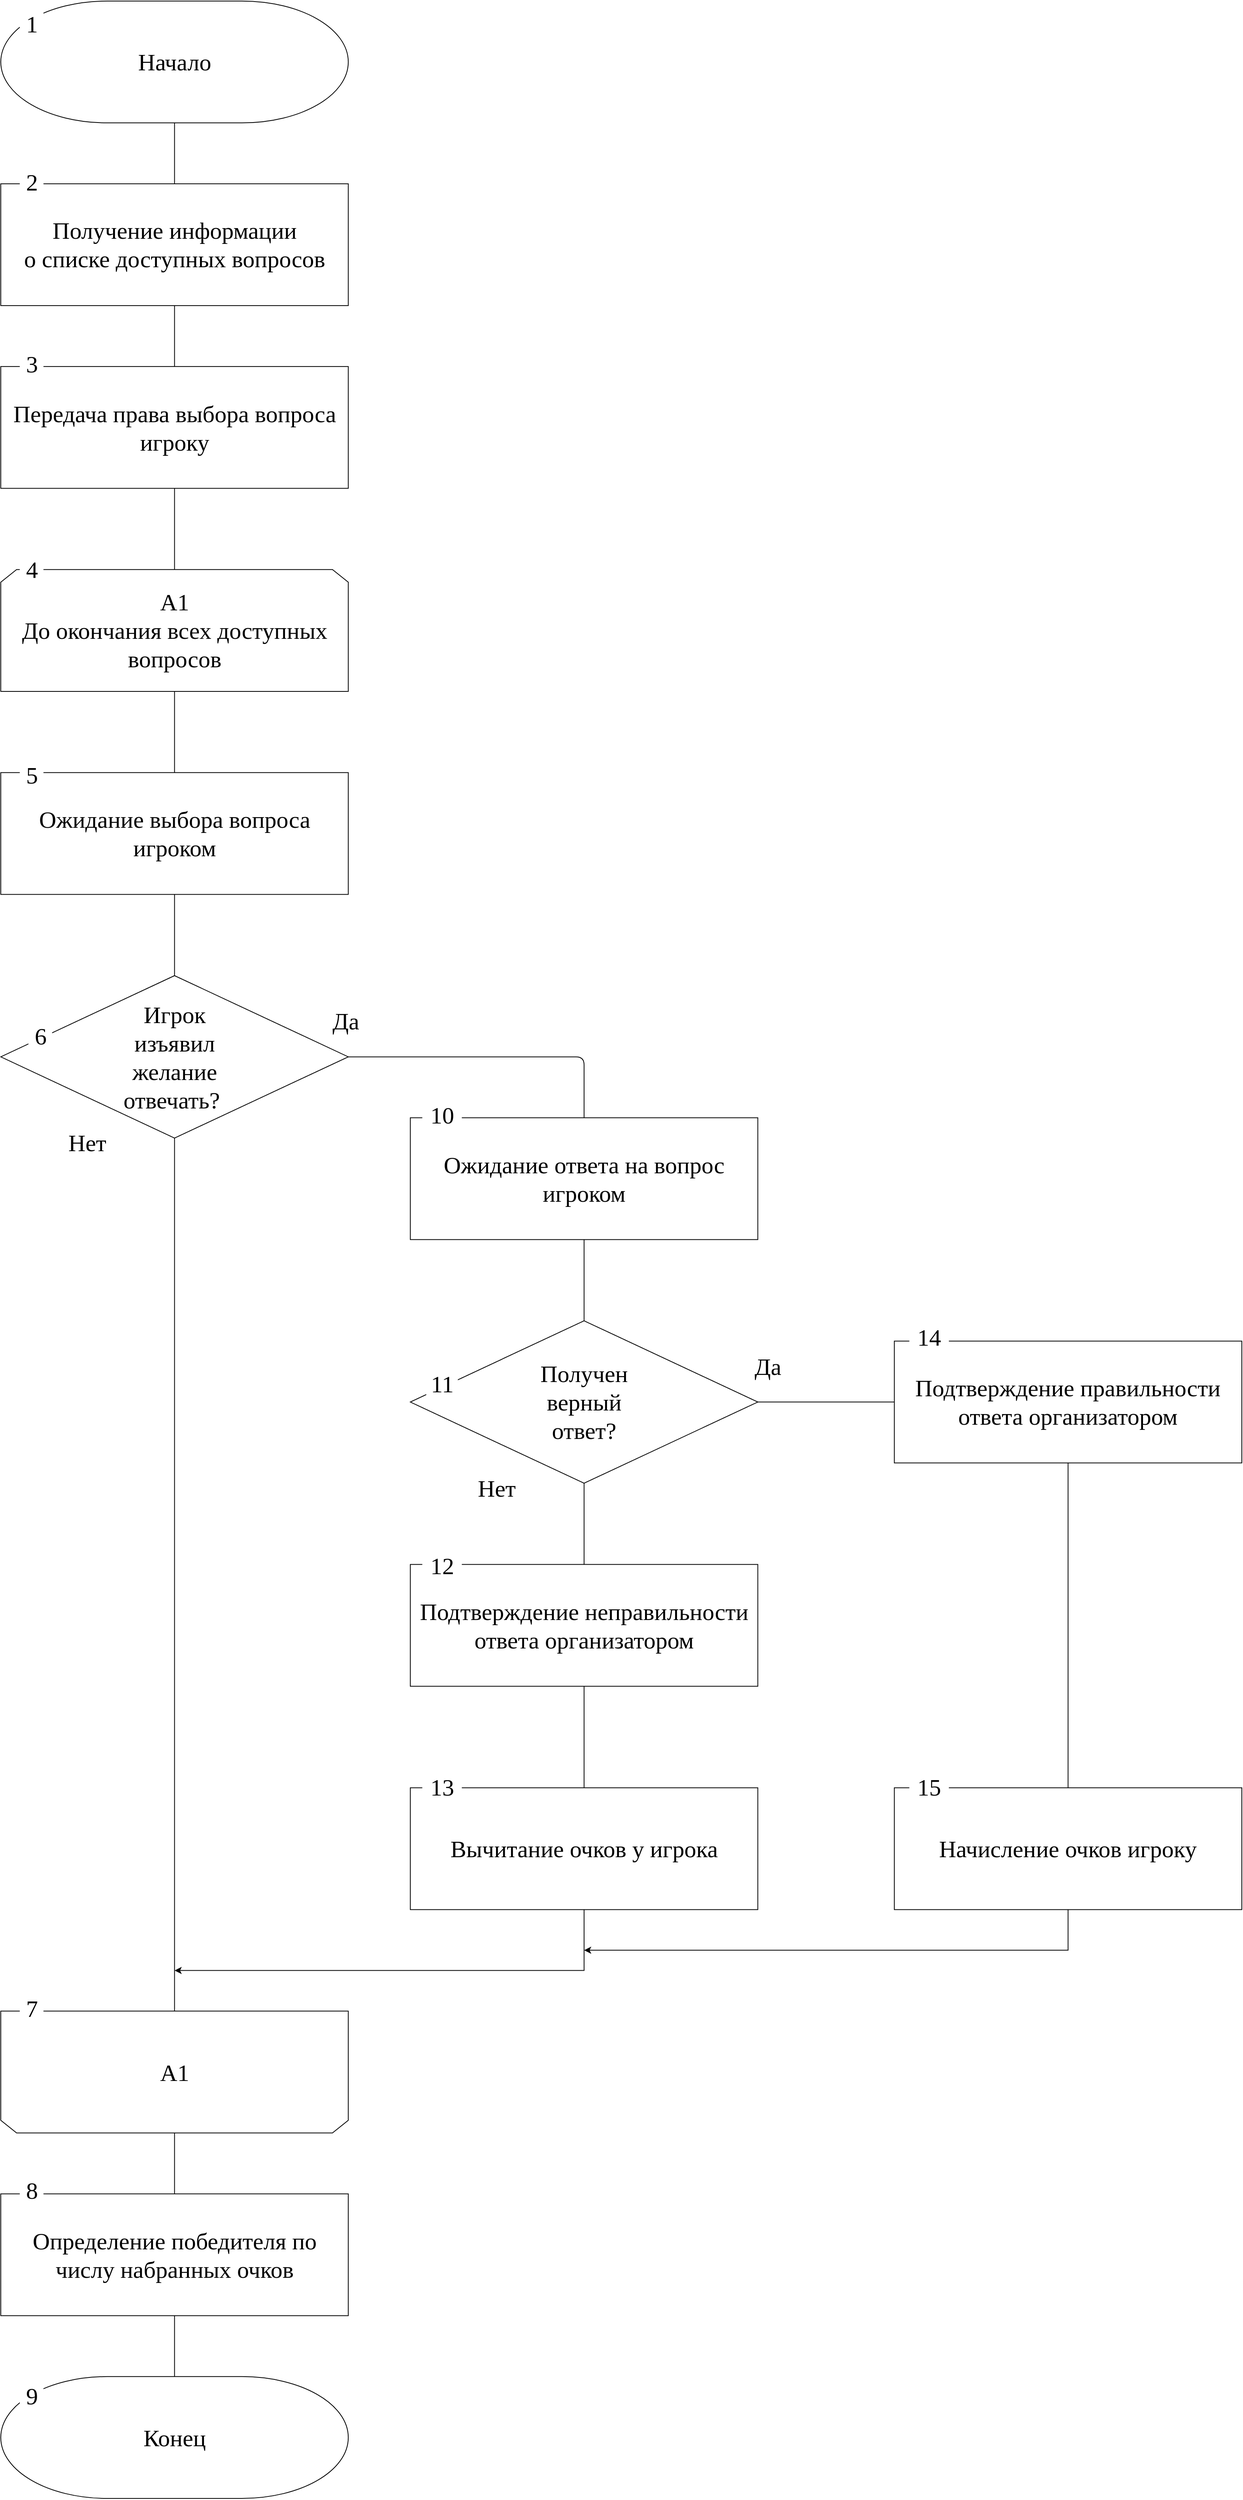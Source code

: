 <mxfile version="14.4.3" type="device"><diagram id="gBVzImfNDz74cVHBCHOD" name="Page-1"><mxGraphModel dx="3620" dy="2687" grid="1" gridSize="10" guides="1" tooltips="1" connect="1" arrows="1" fold="1" page="1" pageScale="1" pageWidth="2339" pageHeight="3300" math="0" shadow="0"><root><mxCell id="0"/><mxCell id="1" parent="0"/><mxCell id="wkiHpOZ1ZCbrlc2kg0uj-3" value="Получение информации&lt;br style=&quot;font-size: 30px;&quot;&gt;о списке доступных вопросов" style="rounded=0;whiteSpace=wrap;html=1;fontFamily=Times New Roman;fontSize=30;container=0;" parent="1" vertex="1"><mxGeometry x="430" y="282.458" width="439.6" height="154.081" as="geometry"/></mxCell><mxCell id="wkiHpOZ1ZCbrlc2kg0uj-20" style="edgeStyle=orthogonalEdgeStyle;rounded=1;orthogonalLoop=1;jettySize=auto;html=1;entryX=0.5;entryY=0;entryDx=0;entryDy=0;endArrow=none;fontFamily=Times New Roman;fontSize=30;" parent="1" source="wkiHpOZ1ZCbrlc2kg0uj-5" target="wkiHpOZ1ZCbrlc2kg0uj-3" edge="1"><mxGeometry x="430" y="25.656" as="geometry"/></mxCell><mxCell id="wkiHpOZ1ZCbrlc2kg0uj-5" value="Начало" style="strokeWidth=1;html=1;shape=mxgraph.flowchart.terminator;whiteSpace=wrap;fontStyle=0;fontFamily=Times New Roman;fontSize=30;container=0;" parent="1" vertex="1"><mxGeometry x="430" y="51.336" width="439.6" height="154.081" as="geometry"/></mxCell><mxCell id="wkiHpOZ1ZCbrlc2kg0uj-6" value="А1&lt;br style=&quot;font-size: 30px;&quot;&gt;До окончания всех доступных вопросов" style="shape=loopLimit;whiteSpace=wrap;html=1;strokeWidth=1;fontFamily=Times New Roman;fontSize=30;container=0;" parent="1" vertex="1"><mxGeometry x="430" y="770.382" width="439.6" height="154.081" as="geometry"/></mxCell><mxCell id="wkiHpOZ1ZCbrlc2kg0uj-7" value="Конец" style="strokeWidth=1;html=1;shape=mxgraph.flowchart.terminator;whiteSpace=wrap;fontStyle=0;fontFamily=Times New Roman;fontSize=30;container=0;" parent="1" vertex="1"><mxGeometry x="430" y="3055.919" width="439.6" height="154.081" as="geometry"/></mxCell><mxCell id="wkiHpOZ1ZCbrlc2kg0uj-8" value="Ожидание ответа на вопрос игроком" style="rounded=0;whiteSpace=wrap;html=1;fontFamily=Times New Roman;fontSize=30;container=0;" parent="1" vertex="1"><mxGeometry x="948.1" y="1463.747" width="439.6" height="154.081" as="geometry"/></mxCell><mxCell id="wkiHpOZ1ZCbrlc2kg0uj-10" value="Получен &lt;br style=&quot;font-size: 30px;&quot;&gt;верный &lt;br style=&quot;font-size: 30px;&quot;&gt;ответ?" style="rhombus;whiteSpace=wrap;html=1;strokeWidth=1;fontFamily=Times New Roman;fontSize=30;container=0;" parent="1" vertex="1"><mxGeometry x="948.1" y="1720.549" width="439.6" height="205.442" as="geometry"/></mxCell><mxCell id="wkiHpOZ1ZCbrlc2kg0uj-30" style="edgeStyle=orthogonalEdgeStyle;rounded=1;orthogonalLoop=1;jettySize=auto;html=1;entryX=0.5;entryY=0;entryDx=0;entryDy=0;endArrow=none;fontFamily=Times New Roman;fontSize=30;" parent="1" source="wkiHpOZ1ZCbrlc2kg0uj-8" target="wkiHpOZ1ZCbrlc2kg0uj-10" edge="1"><mxGeometry x="430" y="25.656" as="geometry"/></mxCell><mxCell id="wkiHpOZ1ZCbrlc2kg0uj-11" value="Ожидание выбора вопроса игроком" style="rounded=0;whiteSpace=wrap;html=1;fontFamily=Times New Roman;fontSize=30;container=0;" parent="1" vertex="1"><mxGeometry x="430" y="1027.184" width="439.6" height="154.081" as="geometry"/></mxCell><mxCell id="wkiHpOZ1ZCbrlc2kg0uj-22" style="edgeStyle=orthogonalEdgeStyle;rounded=1;orthogonalLoop=1;jettySize=auto;html=1;entryX=0.5;entryY=0;entryDx=0;entryDy=0;endArrow=none;fontFamily=Times New Roman;fontSize=30;" parent="1" source="wkiHpOZ1ZCbrlc2kg0uj-6" target="wkiHpOZ1ZCbrlc2kg0uj-11" edge="1"><mxGeometry x="430" y="25.656" as="geometry"/></mxCell><mxCell id="wkiHpOZ1ZCbrlc2kg0uj-14" value="А1" style="shape=loopLimit;whiteSpace=wrap;html=1;strokeWidth=1;direction=west;fontFamily=Times New Roman;fontSize=30;container=0;" parent="1" vertex="1"><mxGeometry x="430" y="2593.675" width="439.6" height="154.081" as="geometry"/></mxCell><mxCell id="wkiHpOZ1ZCbrlc2kg0uj-43" style="edgeStyle=orthogonalEdgeStyle;rounded=1;orthogonalLoop=1;jettySize=auto;html=1;entryX=0.5;entryY=0;entryDx=0;entryDy=0;entryPerimeter=0;endArrow=none;fontFamily=Times New Roman;fontSize=30;" parent="1" source="wkiHpOZ1ZCbrlc2kg0uj-18" target="wkiHpOZ1ZCbrlc2kg0uj-7" edge="1"><mxGeometry x="430" y="25.656" as="geometry"/></mxCell><mxCell id="wkiHpOZ1ZCbrlc2kg0uj-18" value="Определение победителя по числу набранных очков" style="rounded=0;whiteSpace=wrap;html=1;fontFamily=Times New Roman;fontSize=30;container=0;" parent="1" vertex="1"><mxGeometry x="430" y="2824.797" width="439.6" height="154.081" as="geometry"/></mxCell><mxCell id="wkiHpOZ1ZCbrlc2kg0uj-42" style="edgeStyle=orthogonalEdgeStyle;rounded=1;orthogonalLoop=1;jettySize=auto;html=1;entryX=0.5;entryY=0;entryDx=0;entryDy=0;endArrow=none;fontFamily=Times New Roman;fontSize=30;" parent="1" source="wkiHpOZ1ZCbrlc2kg0uj-14" target="wkiHpOZ1ZCbrlc2kg0uj-18" edge="1"><mxGeometry x="430" y="25.656" as="geometry"/></mxCell><mxCell id="wkiHpOZ1ZCbrlc2kg0uj-19" value="Подтверждение неправильности ответа организатором" style="rounded=0;whiteSpace=wrap;html=1;fontFamily=Times New Roman;fontSize=30;container=0;" parent="1" vertex="1"><mxGeometry x="948.1" y="2028.711" width="439.6" height="154.081" as="geometry"/></mxCell><mxCell id="wkiHpOZ1ZCbrlc2kg0uj-27" style="edgeStyle=orthogonalEdgeStyle;rounded=1;orthogonalLoop=1;jettySize=auto;html=1;endArrow=none;fontFamily=Times New Roman;fontSize=30;" parent="1" source="wkiHpOZ1ZCbrlc2kg0uj-10" target="wkiHpOZ1ZCbrlc2kg0uj-19" edge="1"><mxGeometry x="430" y="25.656" as="geometry"/></mxCell><mxCell id="wkiHpOZ1ZCbrlc2kg0uj-47" value="Да" style="text;html=1;align=center;verticalAlign=middle;resizable=0;points=[];autosize=1;fontFamily=Times New Roman;fontSize=30;container=0;" parent="1" vertex="1"><mxGeometry x="1375.294" y="1757.565" width="50" height="40" as="geometry"/></mxCell><mxCell id="wkiHpOZ1ZCbrlc2kg0uj-48" value="Нет" style="text;html=1;align=center;verticalAlign=middle;resizable=0;points=[];autosize=1;fontFamily=Times New Roman;fontSize=30;container=0;" parent="1" vertex="1"><mxGeometry x="1027.489" y="1911.646" width="60" height="40" as="geometry"/></mxCell><mxCell id="wkiHpOZ1ZCbrlc2kg0uj-53" value="1" style="text;html=1;align=center;verticalAlign=middle;resizable=0;points=[];autosize=1;fillColor=#ffffff;fontFamily=Times New Roman;fontSize=30;container=0;" parent="1" vertex="1"><mxGeometry x="453.994" y="60" width="30" height="40" as="geometry"/></mxCell><mxCell id="wkiHpOZ1ZCbrlc2kg0uj-54" value="2" style="text;html=1;align=center;verticalAlign=middle;resizable=0;points=[];autosize=1;fillColor=#ffffff;fontFamily=Times New Roman;fontSize=30;container=0;" parent="1" vertex="1"><mxGeometry x="453.994" y="260.003" width="30" height="40" as="geometry"/></mxCell><mxCell id="wkiHpOZ1ZCbrlc2kg0uj-56" value="4" style="text;html=1;align=center;verticalAlign=middle;resizable=0;points=[];autosize=1;fillColor=#ffffff;fontFamily=Times New Roman;fontSize=30;container=0;" parent="1" vertex="1"><mxGeometry x="453.994" y="750.001" width="30" height="40" as="geometry"/></mxCell><mxCell id="wkiHpOZ1ZCbrlc2kg0uj-57" value="5" style="text;html=1;align=center;verticalAlign=middle;resizable=0;points=[];autosize=1;fillColor=#ffffff;fontFamily=Times New Roman;fontSize=30;container=0;" parent="1" vertex="1"><mxGeometry x="453.994" y="1010.004" width="30" height="40" as="geometry"/></mxCell><mxCell id="wkiHpOZ1ZCbrlc2kg0uj-58" value="10" style="text;html=1;align=center;verticalAlign=middle;resizable=0;points=[];autosize=1;fillColor=#ffffff;fontFamily=Times New Roman;fontSize=30;container=0;" parent="1" vertex="1"><mxGeometry x="963.243" y="1439.997" width="50" height="40" as="geometry"/></mxCell><mxCell id="wkiHpOZ1ZCbrlc2kg0uj-59" value="11" style="text;html=1;align=center;verticalAlign=middle;resizable=0;points=[];autosize=1;fillColor=#ffffff;fontFamily=Times New Roman;fontSize=30;container=0;" parent="1" vertex="1"><mxGeometry x="968.243" y="1779.995" width="40" height="40" as="geometry"/></mxCell><mxCell id="wkiHpOZ1ZCbrlc2kg0uj-62" value="8" style="text;html=1;align=center;verticalAlign=middle;resizable=0;points=[];autosize=1;fillColor=#ffffff;fontFamily=Times New Roman;fontSize=30;container=0;" parent="1" vertex="1"><mxGeometry x="453.994" y="2800.005" width="30" height="40" as="geometry"/></mxCell><mxCell id="wkiHpOZ1ZCbrlc2kg0uj-63" value="9" style="text;html=1;align=center;verticalAlign=middle;resizable=0;points=[];autosize=1;fillColor=#ffffff;fontFamily=Times New Roman;fontSize=30;container=0;" parent="1" vertex="1"><mxGeometry x="453.994" y="3060.0" width="30" height="40" as="geometry"/></mxCell><mxCell id="wkiHpOZ1ZCbrlc2kg0uj-97" style="edgeStyle=orthogonalEdgeStyle;rounded=1;orthogonalLoop=1;jettySize=auto;html=1;entryX=0.5;entryY=0;entryDx=0;entryDy=0;endArrow=none;fontFamily=Times New Roman;fontSize=30;" parent="1" source="wkiHpOZ1ZCbrlc2kg0uj-73" target="wkiHpOZ1ZCbrlc2kg0uj-6" edge="1"><mxGeometry x="430" y="25.656" as="geometry"/></mxCell><mxCell id="wkiHpOZ1ZCbrlc2kg0uj-73" value="Передача права выбора вопроса игроку" style="rounded=0;whiteSpace=wrap;html=1;fontFamily=Times New Roman;fontSize=30;container=0;" parent="1" vertex="1"><mxGeometry x="430" y="513.58" width="439.6" height="154.081" as="geometry"/></mxCell><mxCell id="wkiHpOZ1ZCbrlc2kg0uj-96" style="edgeStyle=orthogonalEdgeStyle;rounded=1;orthogonalLoop=1;jettySize=auto;html=1;entryX=0.5;entryY=0;entryDx=0;entryDy=0;endArrow=none;fontFamily=Times New Roman;fontSize=30;" parent="1" source="wkiHpOZ1ZCbrlc2kg0uj-3" target="wkiHpOZ1ZCbrlc2kg0uj-73" edge="1"><mxGeometry x="430" y="25.656" as="geometry"/></mxCell><mxCell id="wkiHpOZ1ZCbrlc2kg0uj-75" value="Подтверждение правильности ответа организатором" style="rounded=0;whiteSpace=wrap;html=1;fontFamily=Times New Roman;fontSize=30;container=0;" parent="1" vertex="1"><mxGeometry x="1560.4" y="1746.229" width="439.6" height="154.081" as="geometry"/></mxCell><mxCell id="wkiHpOZ1ZCbrlc2kg0uj-76" style="edgeStyle=orthogonalEdgeStyle;rounded=1;orthogonalLoop=1;jettySize=auto;html=1;entryX=0;entryY=0.5;entryDx=0;entryDy=0;endArrow=none;fontFamily=Times New Roman;fontSize=30;" parent="1" source="wkiHpOZ1ZCbrlc2kg0uj-10" target="wkiHpOZ1ZCbrlc2kg0uj-75" edge="1"><mxGeometry x="430" y="25.656" as="geometry"/></mxCell><mxCell id="wkiHpOZ1ZCbrlc2kg0uj-101" style="edgeStyle=orthogonalEdgeStyle;rounded=0;orthogonalLoop=1;jettySize=auto;html=1;fontFamily=Times New Roman;fontSize=30;" parent="1" source="wkiHpOZ1ZCbrlc2kg0uj-77" edge="1"><mxGeometry x="430" y="25.656" as="geometry"><mxPoint x="1167.9" y="2516.635" as="targetPoint"/><Array as="points"><mxPoint x="1780.2" y="2516.635"/></Array></mxGeometry></mxCell><mxCell id="wkiHpOZ1ZCbrlc2kg0uj-77" value="Начисление очков игроку" style="rounded=0;whiteSpace=wrap;html=1;fontFamily=Times New Roman;fontSize=30;container=0;" parent="1" vertex="1"><mxGeometry x="1560.4" y="2311.193" width="439.6" height="154.081" as="geometry"/></mxCell><mxCell id="wkiHpOZ1ZCbrlc2kg0uj-79" style="edgeStyle=orthogonalEdgeStyle;rounded=1;orthogonalLoop=1;jettySize=auto;html=1;entryX=0.5;entryY=0;entryDx=0;entryDy=0;endArrow=none;fontFamily=Times New Roman;fontSize=30;" parent="1" source="wkiHpOZ1ZCbrlc2kg0uj-75" target="wkiHpOZ1ZCbrlc2kg0uj-77" edge="1"><mxGeometry x="430" y="25.656" as="geometry"/></mxCell><mxCell id="wkiHpOZ1ZCbrlc2kg0uj-100" style="edgeStyle=orthogonalEdgeStyle;rounded=0;orthogonalLoop=1;jettySize=auto;html=1;fontFamily=Times New Roman;fontSize=30;" parent="1" source="wkiHpOZ1ZCbrlc2kg0uj-78" edge="1"><mxGeometry x="430" y="25.656" as="geometry"><mxPoint x="649.8" y="2542.315" as="targetPoint"/><Array as="points"><mxPoint x="1167.9" y="2542.315"/><mxPoint x="649.8" y="2542.315"/></Array></mxGeometry></mxCell><mxCell id="wkiHpOZ1ZCbrlc2kg0uj-78" value="Вычитание очков у игрока" style="rounded=0;whiteSpace=wrap;html=1;fontFamily=Times New Roman;fontSize=30;container=0;" parent="1" vertex="1"><mxGeometry x="948.1" y="2311.193" width="439.6" height="154.081" as="geometry"/></mxCell><mxCell id="wkiHpOZ1ZCbrlc2kg0uj-80" style="edgeStyle=orthogonalEdgeStyle;rounded=1;orthogonalLoop=1;jettySize=auto;html=1;entryX=0.5;entryY=0;entryDx=0;entryDy=0;endArrow=none;fontFamily=Times New Roman;fontSize=30;" parent="1" source="wkiHpOZ1ZCbrlc2kg0uj-19" target="wkiHpOZ1ZCbrlc2kg0uj-78" edge="1"><mxGeometry x="430" y="25.656" as="geometry"/></mxCell><mxCell id="wkiHpOZ1ZCbrlc2kg0uj-83" value="12" style="text;html=1;align=center;verticalAlign=middle;resizable=0;points=[];autosize=1;fillColor=#ffffff;fontFamily=Times New Roman;fontSize=30;container=0;" parent="1" vertex="1"><mxGeometry x="963.243" y="2009.997" width="50" height="40" as="geometry"/></mxCell><mxCell id="wkiHpOZ1ZCbrlc2kg0uj-84" value="13" style="text;html=1;align=center;verticalAlign=middle;resizable=0;points=[];autosize=1;fillColor=#ffffff;fontFamily=Times New Roman;fontSize=30;container=0;" parent="1" vertex="1"><mxGeometry x="963.243" y="2289.999" width="50" height="40" as="geometry"/></mxCell><mxCell id="wkiHpOZ1ZCbrlc2kg0uj-85" value="7" style="text;html=1;align=center;verticalAlign=middle;resizable=0;points=[];autosize=1;fillColor=#ffffff;fontFamily=Times New Roman;fontSize=30;container=0;" parent="1" vertex="1"><mxGeometry x="453.994" y="2570.004" width="30" height="40" as="geometry"/></mxCell><mxCell id="wkiHpOZ1ZCbrlc2kg0uj-86" value="15" style="text;html=1;align=center;verticalAlign=middle;resizable=0;points=[];autosize=1;fillColor=#ffffff;fontFamily=Times New Roman;fontSize=30;container=0;" parent="1" vertex="1"><mxGeometry x="1579.394" y="2289.999" width="50" height="40" as="geometry"/></mxCell><mxCell id="wkiHpOZ1ZCbrlc2kg0uj-89" style="edgeStyle=orthogonalEdgeStyle;rounded=1;orthogonalLoop=1;jettySize=auto;html=1;entryX=0.5;entryY=0;entryDx=0;entryDy=0;endArrow=none;fontFamily=Times New Roman;fontSize=30;" parent="1" source="wkiHpOZ1ZCbrlc2kg0uj-87" target="wkiHpOZ1ZCbrlc2kg0uj-8" edge="1"><mxGeometry x="430" y="25.656" as="geometry"/></mxCell><mxCell id="wkiHpOZ1ZCbrlc2kg0uj-90" style="edgeStyle=orthogonalEdgeStyle;rounded=1;orthogonalLoop=1;jettySize=auto;html=1;entryX=0.5;entryY=1;entryDx=0;entryDy=0;endArrow=none;fontFamily=Times New Roman;fontSize=30;" parent="1" source="wkiHpOZ1ZCbrlc2kg0uj-87" target="wkiHpOZ1ZCbrlc2kg0uj-14" edge="1"><mxGeometry x="430" y="25.656" as="geometry"/></mxCell><mxCell id="wkiHpOZ1ZCbrlc2kg0uj-87" value="Игрок &lt;br style=&quot;font-size: 30px;&quot;&gt;изъявил &lt;br style=&quot;font-size: 30px;&quot;&gt;желание &lt;br style=&quot;font-size: 30px;&quot;&gt;отвечать?&amp;nbsp;" style="rhombus;whiteSpace=wrap;html=1;strokeWidth=1;fontFamily=Times New Roman;fontSize=30;container=0;" parent="1" vertex="1"><mxGeometry x="430" y="1283.986" width="439.6" height="205.442" as="geometry"/></mxCell><mxCell id="wkiHpOZ1ZCbrlc2kg0uj-92" style="edgeStyle=orthogonalEdgeStyle;rounded=1;orthogonalLoop=1;jettySize=auto;html=1;entryX=0.5;entryY=0;entryDx=0;entryDy=0;endArrow=none;fontFamily=Times New Roman;fontSize=30;" parent="1" source="wkiHpOZ1ZCbrlc2kg0uj-11" target="wkiHpOZ1ZCbrlc2kg0uj-87" edge="1"><mxGeometry x="430" y="25.656" as="geometry"/></mxCell><mxCell id="wkiHpOZ1ZCbrlc2kg0uj-93" value="6" style="text;html=1;align=center;verticalAlign=middle;resizable=0;points=[];autosize=1;fillColor=#ffffff;fontFamily=Times New Roman;fontSize=30;container=0;" parent="1" vertex="1"><mxGeometry x="464.955" y="1340.002" width="30" height="40" as="geometry"/></mxCell><mxCell id="wkiHpOZ1ZCbrlc2kg0uj-94" value="Да" style="text;html=1;align=center;verticalAlign=middle;resizable=0;points=[];autosize=1;fontFamily=Times New Roman;fontSize=30;container=0;" parent="1" vertex="1"><mxGeometry x="841.494" y="1321.002" width="50" height="40" as="geometry"/></mxCell><mxCell id="wkiHpOZ1ZCbrlc2kg0uj-95" value="Нет" style="text;html=1;align=center;verticalAlign=middle;resizable=0;points=[];autosize=1;fontFamily=Times New Roman;fontSize=30;container=0;" parent="1" vertex="1"><mxGeometry x="509.389" y="1475.083" width="60" height="40" as="geometry"/></mxCell><mxCell id="e6NdyNr_1KwioEV7GDQs-3" value="14" style="text;html=1;align=center;verticalAlign=middle;resizable=0;points=[];autosize=1;fillColor=#ffffff;fontFamily=Times New Roman;fontSize=30;container=0;" parent="1" vertex="1"><mxGeometry x="1579.394" y="1720.545" width="50" height="40" as="geometry"/></mxCell><mxCell id="e6NdyNr_1KwioEV7GDQs-4" value="3" style="text;html=1;align=center;verticalAlign=middle;resizable=0;points=[];autosize=1;fillColor=#ffffff;fontFamily=Times New Roman;fontSize=30;container=0;" parent="1" vertex="1"><mxGeometry x="453.994" y="489.998" width="30" height="40" as="geometry"/></mxCell></root></mxGraphModel></diagram></mxfile>